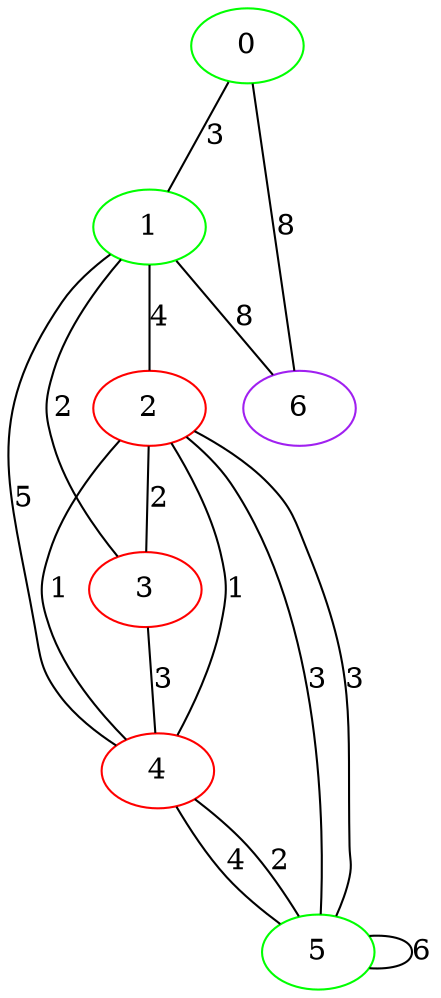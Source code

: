 graph "" {
0 [color=green, weight=2];
1 [color=green, weight=2];
2 [color=red, weight=1];
3 [color=red, weight=1];
4 [color=red, weight=1];
5 [color=green, weight=2];
6 [color=purple, weight=4];
0 -- 1  [key=0, label=3];
0 -- 6  [key=0, label=8];
1 -- 2  [key=0, label=4];
1 -- 3  [key=0, label=2];
1 -- 4  [key=0, label=5];
1 -- 6  [key=0, label=8];
2 -- 3  [key=0, label=2];
2 -- 4  [key=0, label=1];
2 -- 4  [key=1, label=1];
2 -- 5  [key=0, label=3];
2 -- 5  [key=1, label=3];
3 -- 4  [key=0, label=3];
4 -- 5  [key=0, label=4];
4 -- 5  [key=1, label=2];
5 -- 5  [key=0, label=6];
}
